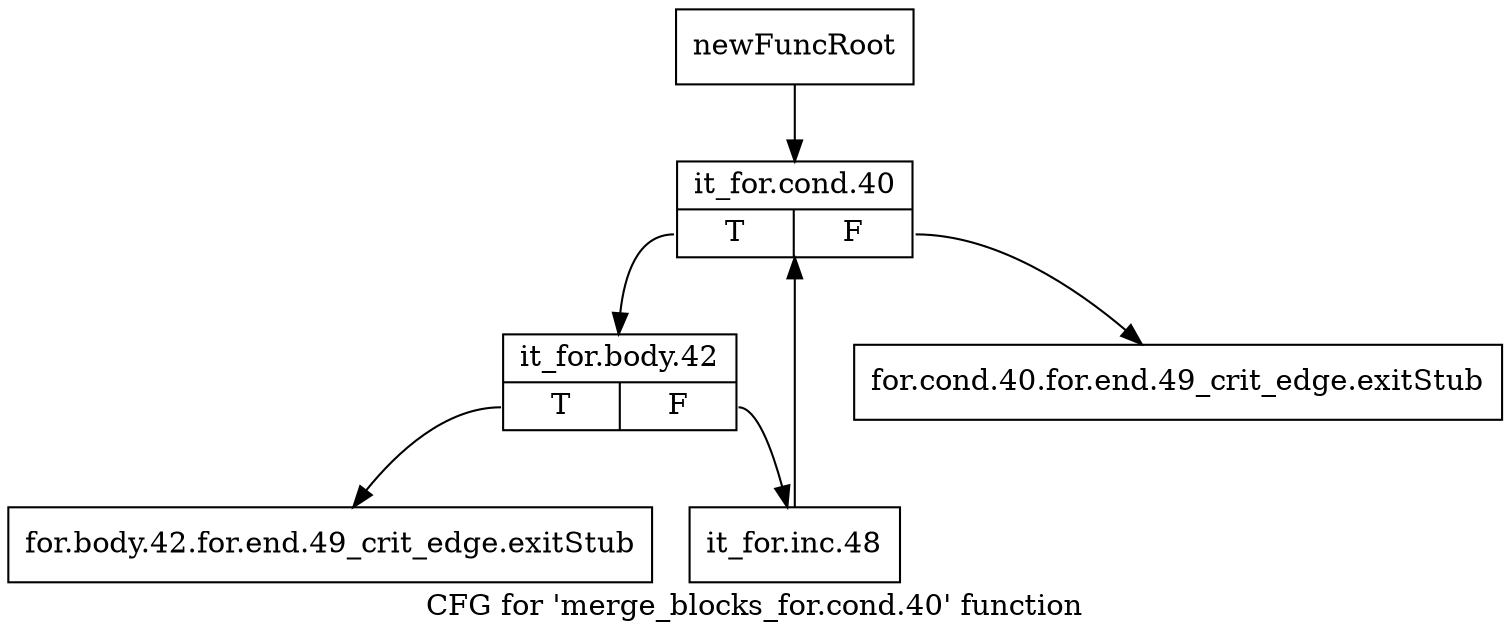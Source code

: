 digraph "CFG for 'merge_blocks_for.cond.40' function" {
	label="CFG for 'merge_blocks_for.cond.40' function";

	Node0x7b66a90 [shape=record,label="{newFuncRoot}"];
	Node0x7b66a90 -> Node0x7b66b80;
	Node0x7b66ae0 [shape=record,label="{for.cond.40.for.end.49_crit_edge.exitStub}"];
	Node0x7b66b30 [shape=record,label="{for.body.42.for.end.49_crit_edge.exitStub}"];
	Node0x7b66b80 [shape=record,label="{it_for.cond.40|{<s0>T|<s1>F}}"];
	Node0x7b66b80:s0 -> Node0x7b66bd0;
	Node0x7b66b80:s1 -> Node0x7b66ae0;
	Node0x7b66bd0 [shape=record,label="{it_for.body.42|{<s0>T|<s1>F}}"];
	Node0x7b66bd0:s0 -> Node0x7b66b30;
	Node0x7b66bd0:s1 -> Node0x7b66c20;
	Node0x7b66c20 [shape=record,label="{it_for.inc.48}"];
	Node0x7b66c20 -> Node0x7b66b80;
}
